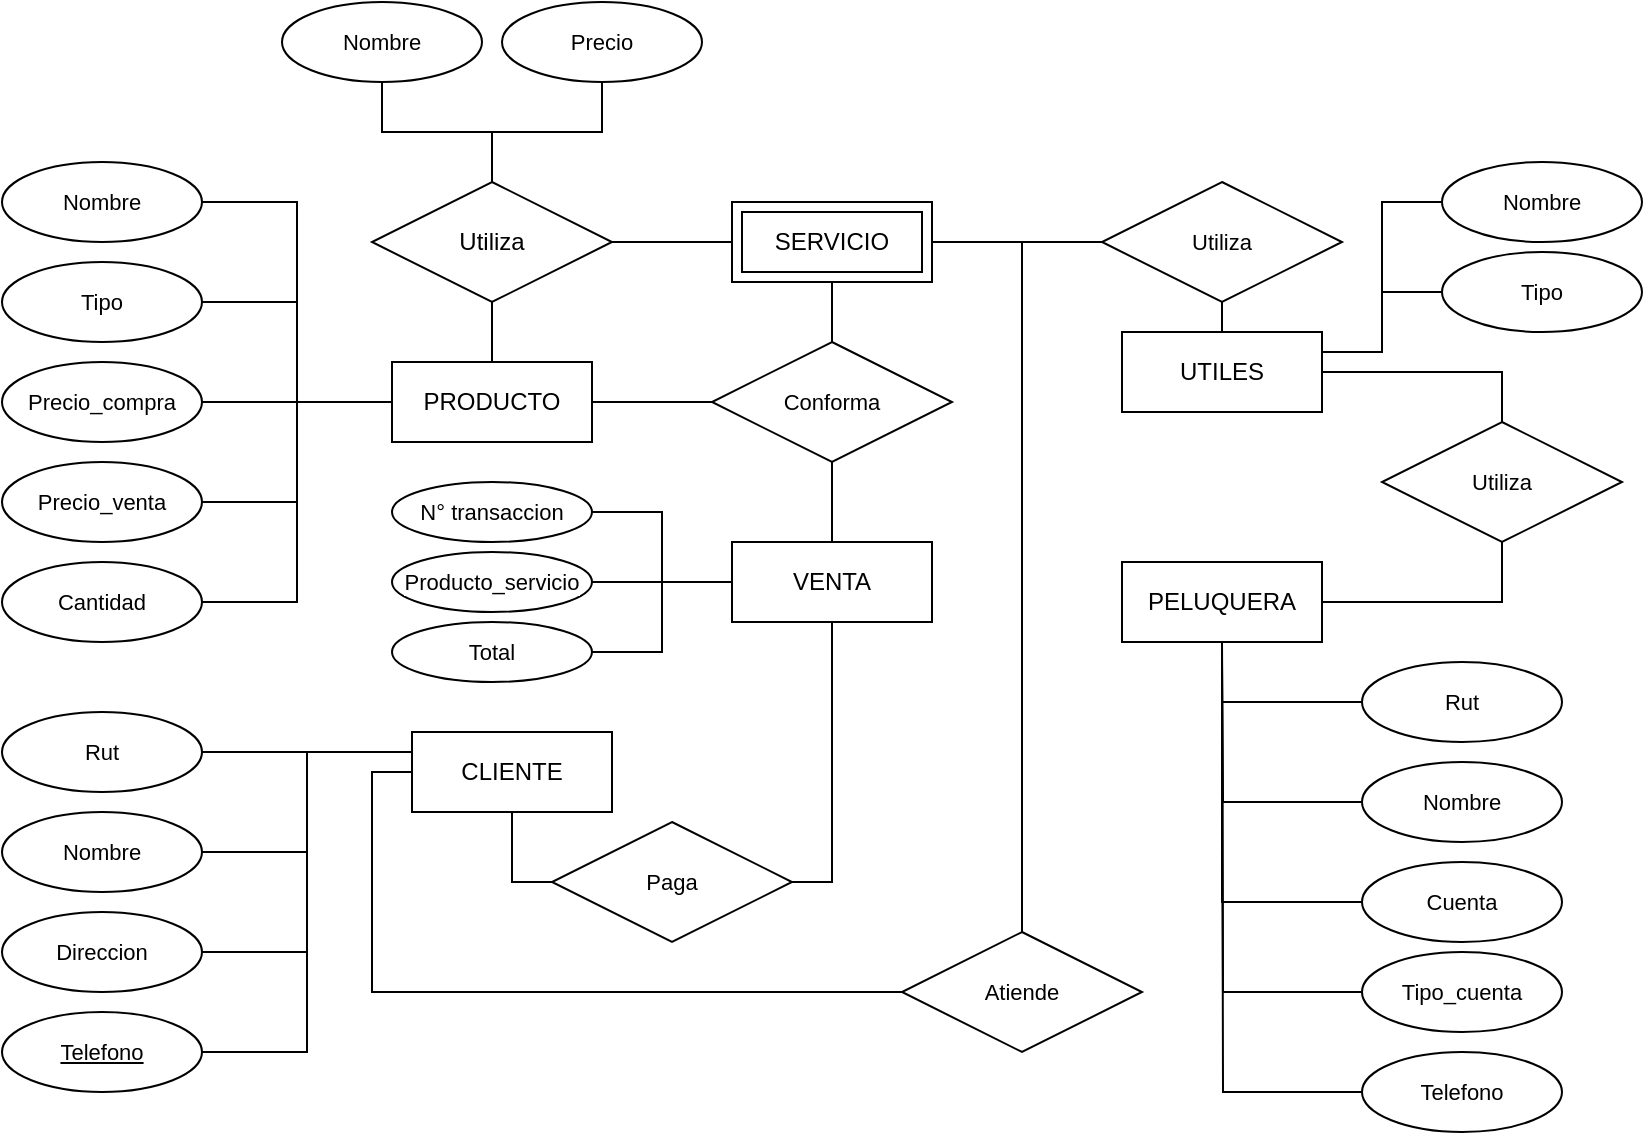 <mxfile version="26.2.12">
  <diagram id="R2lEEEUBdFMjLlhIrx00" name="Page-1">
    <mxGraphModel dx="870" dy="478" grid="1" gridSize="10" guides="1" tooltips="1" connect="1" arrows="1" fold="1" page="1" pageScale="1" pageWidth="850" pageHeight="1100" math="0" shadow="0" extFonts="Permanent Marker^https://fonts.googleapis.com/css?family=Permanent+Marker">
      <root>
        <mxCell id="0" />
        <mxCell id="1" parent="0" />
        <mxCell id="W7bKbw9hJaZCdWT7t-Br-3" value="PRODUCTO" style="whiteSpace=wrap;html=1;align=center;" vertex="1" parent="1">
          <mxGeometry x="195" y="220" width="100" height="40" as="geometry" />
        </mxCell>
        <mxCell id="W7bKbw9hJaZCdWT7t-Br-32" style="edgeStyle=orthogonalEdgeStyle;shape=connector;rounded=0;orthogonalLoop=1;jettySize=auto;html=1;exitX=0.5;exitY=1;exitDx=0;exitDy=0;entryX=0;entryY=0.5;entryDx=0;entryDy=0;strokeColor=default;align=center;verticalAlign=middle;fontFamily=Helvetica;fontSize=11;fontColor=default;labelBackgroundColor=default;startFill=0;endArrow=none;" edge="1" parent="1" source="W7bKbw9hJaZCdWT7t-Br-4" target="W7bKbw9hJaZCdWT7t-Br-30">
          <mxGeometry relative="1" as="geometry" />
        </mxCell>
        <mxCell id="W7bKbw9hJaZCdWT7t-Br-4" value="CLIENTE" style="whiteSpace=wrap;html=1;align=center;" vertex="1" parent="1">
          <mxGeometry x="205" y="405" width="100" height="40" as="geometry" />
        </mxCell>
        <mxCell id="W7bKbw9hJaZCdWT7t-Br-5" value="VENTA" style="whiteSpace=wrap;html=1;align=center;" vertex="1" parent="1">
          <mxGeometry x="365" y="310" width="100" height="40" as="geometry" />
        </mxCell>
        <mxCell id="W7bKbw9hJaZCdWT7t-Br-7" value="UTILES" style="whiteSpace=wrap;html=1;align=center;" vertex="1" parent="1">
          <mxGeometry x="560" y="205" width="100" height="40" as="geometry" />
        </mxCell>
        <mxCell id="W7bKbw9hJaZCdWT7t-Br-8" value="PELUQUERA" style="whiteSpace=wrap;html=1;align=center;" vertex="1" parent="1">
          <mxGeometry x="560" y="320" width="100" height="40" as="geometry" />
        </mxCell>
        <mxCell id="W7bKbw9hJaZCdWT7t-Br-36" style="edgeStyle=orthogonalEdgeStyle;shape=connector;rounded=0;orthogonalLoop=1;jettySize=auto;html=1;exitX=1;exitY=0.5;exitDx=0;exitDy=0;entryX=0;entryY=0.5;entryDx=0;entryDy=0;strokeColor=default;align=center;verticalAlign=middle;fontFamily=Helvetica;fontSize=11;fontColor=default;labelBackgroundColor=default;startFill=0;endArrow=none;" edge="1" parent="1" source="W7bKbw9hJaZCdWT7t-Br-9" target="W7bKbw9hJaZCdWT7t-Br-34">
          <mxGeometry relative="1" as="geometry" />
        </mxCell>
        <mxCell id="W7bKbw9hJaZCdWT7t-Br-9" value="SERVICIO" style="shape=ext;margin=3;double=1;whiteSpace=wrap;html=1;align=center;" vertex="1" parent="1">
          <mxGeometry x="365" y="140" width="100" height="40" as="geometry" />
        </mxCell>
        <mxCell id="W7bKbw9hJaZCdWT7t-Br-11" style="edgeStyle=orthogonalEdgeStyle;rounded=0;orthogonalLoop=1;jettySize=auto;html=1;exitX=0.5;exitY=1;exitDx=0;exitDy=0;entryX=0.5;entryY=0;entryDx=0;entryDy=0;strokeColor=default;endArrow=none;startFill=0;" edge="1" parent="1" source="W7bKbw9hJaZCdWT7t-Br-10" target="W7bKbw9hJaZCdWT7t-Br-3">
          <mxGeometry relative="1" as="geometry" />
        </mxCell>
        <mxCell id="W7bKbw9hJaZCdWT7t-Br-12" style="edgeStyle=orthogonalEdgeStyle;shape=connector;rounded=0;orthogonalLoop=1;jettySize=auto;html=1;exitX=1;exitY=0.5;exitDx=0;exitDy=0;entryX=0;entryY=0.5;entryDx=0;entryDy=0;strokeColor=default;align=center;verticalAlign=middle;fontFamily=Helvetica;fontSize=11;fontColor=default;labelBackgroundColor=default;startFill=0;endArrow=none;" edge="1" parent="1" source="W7bKbw9hJaZCdWT7t-Br-10" target="W7bKbw9hJaZCdWT7t-Br-9">
          <mxGeometry relative="1" as="geometry" />
        </mxCell>
        <mxCell id="W7bKbw9hJaZCdWT7t-Br-10" value="Utiliza" style="shape=rhombus;perimeter=rhombusPerimeter;whiteSpace=wrap;html=1;align=center;fillStyle=auto;perimeterSpacing=0;strokeWidth=1;rounded=0;shadow=0;gradientColor=none;fillColor=none;" vertex="1" parent="1">
          <mxGeometry x="185" y="130" width="120" height="60" as="geometry" />
        </mxCell>
        <mxCell id="W7bKbw9hJaZCdWT7t-Br-21" style="edgeStyle=orthogonalEdgeStyle;shape=connector;rounded=0;orthogonalLoop=1;jettySize=auto;html=1;exitX=1;exitY=0.5;exitDx=0;exitDy=0;entryX=0;entryY=0.5;entryDx=0;entryDy=0;strokeColor=default;align=center;verticalAlign=middle;fontFamily=Helvetica;fontSize=11;fontColor=default;labelBackgroundColor=default;startFill=0;endArrow=none;" edge="1" parent="1" source="W7bKbw9hJaZCdWT7t-Br-13" target="W7bKbw9hJaZCdWT7t-Br-3">
          <mxGeometry relative="1" as="geometry" />
        </mxCell>
        <mxCell id="W7bKbw9hJaZCdWT7t-Br-13" value="Tipo" style="ellipse;whiteSpace=wrap;html=1;align=center;fontFamily=Helvetica;fontSize=11;fontColor=default;labelBackgroundColor=default;" vertex="1" parent="1">
          <mxGeometry y="170" width="100" height="40" as="geometry" />
        </mxCell>
        <mxCell id="W7bKbw9hJaZCdWT7t-Br-19" style="edgeStyle=orthogonalEdgeStyle;shape=connector;rounded=0;orthogonalLoop=1;jettySize=auto;html=1;exitX=1;exitY=0.5;exitDx=0;exitDy=0;entryX=0;entryY=0.5;entryDx=0;entryDy=0;strokeColor=default;align=center;verticalAlign=middle;fontFamily=Helvetica;fontSize=11;fontColor=default;labelBackgroundColor=default;startFill=0;endArrow=none;" edge="1" parent="1" source="W7bKbw9hJaZCdWT7t-Br-14" target="W7bKbw9hJaZCdWT7t-Br-3">
          <mxGeometry relative="1" as="geometry" />
        </mxCell>
        <mxCell id="W7bKbw9hJaZCdWT7t-Br-14" value="Nombre" style="ellipse;whiteSpace=wrap;html=1;align=center;fontFamily=Helvetica;fontSize=11;fontColor=default;labelBackgroundColor=default;" vertex="1" parent="1">
          <mxGeometry y="120" width="100" height="40" as="geometry" />
        </mxCell>
        <mxCell id="W7bKbw9hJaZCdWT7t-Br-16" style="edgeStyle=orthogonalEdgeStyle;shape=connector;rounded=0;orthogonalLoop=1;jettySize=auto;html=1;exitX=0.5;exitY=1;exitDx=0;exitDy=0;strokeColor=default;align=center;verticalAlign=middle;fontFamily=Helvetica;fontSize=11;fontColor=default;labelBackgroundColor=default;startFill=0;endArrow=none;" edge="1" parent="1" source="W7bKbw9hJaZCdWT7t-Br-13" target="W7bKbw9hJaZCdWT7t-Br-13">
          <mxGeometry relative="1" as="geometry" />
        </mxCell>
        <mxCell id="W7bKbw9hJaZCdWT7t-Br-22" style="edgeStyle=orthogonalEdgeStyle;shape=connector;rounded=0;orthogonalLoop=1;jettySize=auto;html=1;exitX=1;exitY=0.5;exitDx=0;exitDy=0;entryX=0;entryY=0.5;entryDx=0;entryDy=0;strokeColor=default;align=center;verticalAlign=middle;fontFamily=Helvetica;fontSize=11;fontColor=default;labelBackgroundColor=default;startFill=0;endArrow=none;" edge="1" parent="1" source="W7bKbw9hJaZCdWT7t-Br-17" target="W7bKbw9hJaZCdWT7t-Br-3">
          <mxGeometry relative="1" as="geometry" />
        </mxCell>
        <mxCell id="W7bKbw9hJaZCdWT7t-Br-17" value="Precio_compra" style="ellipse;whiteSpace=wrap;html=1;align=center;fontFamily=Helvetica;fontSize=11;fontColor=default;labelBackgroundColor=default;" vertex="1" parent="1">
          <mxGeometry y="220" width="100" height="40" as="geometry" />
        </mxCell>
        <mxCell id="W7bKbw9hJaZCdWT7t-Br-24" style="edgeStyle=orthogonalEdgeStyle;shape=connector;rounded=0;orthogonalLoop=1;jettySize=auto;html=1;exitX=1;exitY=0.5;exitDx=0;exitDy=0;entryX=0;entryY=0.5;entryDx=0;entryDy=0;strokeColor=default;align=center;verticalAlign=middle;fontFamily=Helvetica;fontSize=11;fontColor=default;labelBackgroundColor=default;startFill=0;endArrow=none;" edge="1" parent="1" source="W7bKbw9hJaZCdWT7t-Br-18" target="W7bKbw9hJaZCdWT7t-Br-3">
          <mxGeometry relative="1" as="geometry" />
        </mxCell>
        <mxCell id="W7bKbw9hJaZCdWT7t-Br-18" value="Precio_venta" style="ellipse;whiteSpace=wrap;html=1;align=center;fontFamily=Helvetica;fontSize=11;fontColor=default;labelBackgroundColor=default;" vertex="1" parent="1">
          <mxGeometry y="270" width="100" height="40" as="geometry" />
        </mxCell>
        <mxCell id="W7bKbw9hJaZCdWT7t-Br-26" style="edgeStyle=orthogonalEdgeStyle;shape=connector;rounded=0;orthogonalLoop=1;jettySize=auto;html=1;exitX=0.5;exitY=0;exitDx=0;exitDy=0;entryX=1;entryY=0.5;entryDx=0;entryDy=0;strokeColor=default;align=center;verticalAlign=middle;fontFamily=Helvetica;fontSize=11;fontColor=default;labelBackgroundColor=default;startFill=0;endArrow=none;" edge="1" parent="1" source="W7bKbw9hJaZCdWT7t-Br-25" target="W7bKbw9hJaZCdWT7t-Br-7">
          <mxGeometry relative="1" as="geometry" />
        </mxCell>
        <mxCell id="W7bKbw9hJaZCdWT7t-Br-27" style="edgeStyle=orthogonalEdgeStyle;shape=connector;rounded=0;orthogonalLoop=1;jettySize=auto;html=1;exitX=0.5;exitY=1;exitDx=0;exitDy=0;entryX=1;entryY=0.5;entryDx=0;entryDy=0;strokeColor=default;align=center;verticalAlign=middle;fontFamily=Helvetica;fontSize=11;fontColor=default;labelBackgroundColor=default;startFill=0;endArrow=none;" edge="1" parent="1" source="W7bKbw9hJaZCdWT7t-Br-25" target="W7bKbw9hJaZCdWT7t-Br-8">
          <mxGeometry relative="1" as="geometry" />
        </mxCell>
        <mxCell id="W7bKbw9hJaZCdWT7t-Br-25" value="Utiliza" style="shape=rhombus;perimeter=rhombusPerimeter;whiteSpace=wrap;html=1;align=center;fontFamily=Helvetica;fontSize=11;fontColor=default;labelBackgroundColor=default;" vertex="1" parent="1">
          <mxGeometry x="690" y="250" width="120" height="60" as="geometry" />
        </mxCell>
        <mxCell id="W7bKbw9hJaZCdWT7t-Br-29" style="edgeStyle=orthogonalEdgeStyle;shape=connector;rounded=0;orthogonalLoop=1;jettySize=auto;html=1;exitX=0;exitY=0.5;exitDx=0;exitDy=0;entryX=0;entryY=0.5;entryDx=0;entryDy=0;strokeColor=default;align=center;verticalAlign=middle;fontFamily=Helvetica;fontSize=11;fontColor=default;labelBackgroundColor=default;startFill=0;endArrow=none;" edge="1" parent="1" source="W7bKbw9hJaZCdWT7t-Br-28" target="W7bKbw9hJaZCdWT7t-Br-4">
          <mxGeometry relative="1" as="geometry" />
        </mxCell>
        <mxCell id="W7bKbw9hJaZCdWT7t-Br-37" style="edgeStyle=orthogonalEdgeStyle;shape=connector;rounded=0;orthogonalLoop=1;jettySize=auto;html=1;exitX=0.5;exitY=0;exitDx=0;exitDy=0;strokeColor=default;align=center;verticalAlign=middle;fontFamily=Helvetica;fontSize=11;fontColor=default;labelBackgroundColor=default;startFill=0;endArrow=none;" edge="1" parent="1" source="W7bKbw9hJaZCdWT7t-Br-28">
          <mxGeometry relative="1" as="geometry">
            <mxPoint x="510" y="160" as="targetPoint" />
            <Array as="points">
              <mxPoint x="510" y="160" />
            </Array>
          </mxGeometry>
        </mxCell>
        <mxCell id="W7bKbw9hJaZCdWT7t-Br-28" value="Atiende" style="shape=rhombus;perimeter=rhombusPerimeter;whiteSpace=wrap;html=1;align=center;fontFamily=Helvetica;fontSize=11;fontColor=default;labelBackgroundColor=default;" vertex="1" parent="1">
          <mxGeometry x="450" y="505" width="120" height="60" as="geometry" />
        </mxCell>
        <mxCell id="W7bKbw9hJaZCdWT7t-Br-33" style="edgeStyle=orthogonalEdgeStyle;shape=connector;rounded=0;orthogonalLoop=1;jettySize=auto;html=1;exitX=1;exitY=0.5;exitDx=0;exitDy=0;entryX=0.5;entryY=1;entryDx=0;entryDy=0;strokeColor=default;align=center;verticalAlign=middle;fontFamily=Helvetica;fontSize=11;fontColor=default;labelBackgroundColor=default;startFill=0;endArrow=none;" edge="1" parent="1" source="W7bKbw9hJaZCdWT7t-Br-30" target="W7bKbw9hJaZCdWT7t-Br-5">
          <mxGeometry relative="1" as="geometry" />
        </mxCell>
        <mxCell id="W7bKbw9hJaZCdWT7t-Br-30" value="Paga" style="shape=rhombus;perimeter=rhombusPerimeter;whiteSpace=wrap;html=1;align=center;fontFamily=Helvetica;fontSize=11;fontColor=default;labelBackgroundColor=default;" vertex="1" parent="1">
          <mxGeometry x="275" y="450" width="120" height="60" as="geometry" />
        </mxCell>
        <mxCell id="W7bKbw9hJaZCdWT7t-Br-35" style="edgeStyle=orthogonalEdgeStyle;shape=connector;rounded=0;orthogonalLoop=1;jettySize=auto;html=1;exitX=0.5;exitY=1;exitDx=0;exitDy=0;entryX=0.5;entryY=0;entryDx=0;entryDy=0;strokeColor=default;align=center;verticalAlign=middle;fontFamily=Helvetica;fontSize=11;fontColor=default;labelBackgroundColor=default;startFill=0;endArrow=none;" edge="1" parent="1" source="W7bKbw9hJaZCdWT7t-Br-34" target="W7bKbw9hJaZCdWT7t-Br-7">
          <mxGeometry relative="1" as="geometry" />
        </mxCell>
        <mxCell id="W7bKbw9hJaZCdWT7t-Br-34" value="Utiliza" style="shape=rhombus;perimeter=rhombusPerimeter;whiteSpace=wrap;html=1;align=center;fontFamily=Helvetica;fontSize=11;fontColor=default;labelBackgroundColor=default;" vertex="1" parent="1">
          <mxGeometry x="550" y="130" width="120" height="60" as="geometry" />
        </mxCell>
        <mxCell id="W7bKbw9hJaZCdWT7t-Br-39" value="" style="edgeStyle=orthogonalEdgeStyle;shape=connector;rounded=0;orthogonalLoop=1;jettySize=auto;html=1;strokeColor=default;align=center;verticalAlign=middle;fontFamily=Helvetica;fontSize=11;fontColor=default;labelBackgroundColor=default;startFill=0;endArrow=none;" edge="1" parent="1" source="W7bKbw9hJaZCdWT7t-Br-38" target="W7bKbw9hJaZCdWT7t-Br-5">
          <mxGeometry relative="1" as="geometry" />
        </mxCell>
        <mxCell id="W7bKbw9hJaZCdWT7t-Br-40" style="edgeStyle=orthogonalEdgeStyle;shape=connector;rounded=0;orthogonalLoop=1;jettySize=auto;html=1;exitX=0;exitY=0.5;exitDx=0;exitDy=0;entryX=1;entryY=0.5;entryDx=0;entryDy=0;strokeColor=default;align=center;verticalAlign=middle;fontFamily=Helvetica;fontSize=11;fontColor=default;labelBackgroundColor=default;startFill=0;endArrow=none;" edge="1" parent="1" source="W7bKbw9hJaZCdWT7t-Br-38" target="W7bKbw9hJaZCdWT7t-Br-3">
          <mxGeometry relative="1" as="geometry" />
        </mxCell>
        <mxCell id="W7bKbw9hJaZCdWT7t-Br-41" style="edgeStyle=orthogonalEdgeStyle;shape=connector;rounded=0;orthogonalLoop=1;jettySize=auto;html=1;exitX=0.5;exitY=0;exitDx=0;exitDy=0;entryX=0.5;entryY=1;entryDx=0;entryDy=0;strokeColor=default;align=center;verticalAlign=middle;fontFamily=Helvetica;fontSize=11;fontColor=default;labelBackgroundColor=default;startFill=0;endArrow=none;" edge="1" parent="1" source="W7bKbw9hJaZCdWT7t-Br-38" target="W7bKbw9hJaZCdWT7t-Br-9">
          <mxGeometry relative="1" as="geometry" />
        </mxCell>
        <mxCell id="W7bKbw9hJaZCdWT7t-Br-38" value="Conforma" style="shape=rhombus;perimeter=rhombusPerimeter;whiteSpace=wrap;html=1;align=center;fontFamily=Helvetica;fontSize=11;fontColor=default;labelBackgroundColor=default;" vertex="1" parent="1">
          <mxGeometry x="355" y="210" width="120" height="60" as="geometry" />
        </mxCell>
        <mxCell id="W7bKbw9hJaZCdWT7t-Br-44" style="edgeStyle=orthogonalEdgeStyle;shape=connector;rounded=0;orthogonalLoop=1;jettySize=auto;html=1;exitX=1;exitY=0.5;exitDx=0;exitDy=0;entryX=0;entryY=0.5;entryDx=0;entryDy=0;strokeColor=default;align=center;verticalAlign=middle;fontFamily=Helvetica;fontSize=11;fontColor=default;labelBackgroundColor=default;startFill=0;endArrow=none;" edge="1" parent="1" source="W7bKbw9hJaZCdWT7t-Br-42" target="W7bKbw9hJaZCdWT7t-Br-3">
          <mxGeometry relative="1" as="geometry" />
        </mxCell>
        <mxCell id="W7bKbw9hJaZCdWT7t-Br-42" value="Cantidad" style="ellipse;whiteSpace=wrap;html=1;align=center;fontStyle=0;fontFamily=Helvetica;fontSize=11;fontColor=default;labelBackgroundColor=default;" vertex="1" parent="1">
          <mxGeometry y="320" width="100" height="40" as="geometry" />
        </mxCell>
        <mxCell id="W7bKbw9hJaZCdWT7t-Br-50" style="edgeStyle=orthogonalEdgeStyle;shape=connector;rounded=0;orthogonalLoop=1;jettySize=auto;html=1;exitX=1;exitY=0.5;exitDx=0;exitDy=0;entryX=0;entryY=0.25;entryDx=0;entryDy=0;strokeColor=default;align=center;verticalAlign=middle;fontFamily=Helvetica;fontSize=11;fontColor=default;labelBackgroundColor=default;startFill=0;endArrow=none;" edge="1" parent="1" source="W7bKbw9hJaZCdWT7t-Br-45" target="W7bKbw9hJaZCdWT7t-Br-4">
          <mxGeometry relative="1" as="geometry" />
        </mxCell>
        <mxCell id="W7bKbw9hJaZCdWT7t-Br-45" value="Rut" style="ellipse;whiteSpace=wrap;html=1;align=center;fontFamily=Helvetica;fontSize=11;fontColor=default;labelBackgroundColor=default;" vertex="1" parent="1">
          <mxGeometry y="395" width="100" height="40" as="geometry" />
        </mxCell>
        <mxCell id="W7bKbw9hJaZCdWT7t-Br-46" style="edgeStyle=orthogonalEdgeStyle;shape=connector;rounded=0;orthogonalLoop=1;jettySize=auto;html=1;exitX=0.5;exitY=1;exitDx=0;exitDy=0;strokeColor=default;align=center;verticalAlign=middle;fontFamily=Helvetica;fontSize=11;fontColor=default;labelBackgroundColor=default;startFill=0;endArrow=none;" edge="1" parent="1" source="W7bKbw9hJaZCdWT7t-Br-45" target="W7bKbw9hJaZCdWT7t-Br-45">
          <mxGeometry relative="1" as="geometry" />
        </mxCell>
        <mxCell id="W7bKbw9hJaZCdWT7t-Br-51" style="edgeStyle=orthogonalEdgeStyle;shape=connector;rounded=0;orthogonalLoop=1;jettySize=auto;html=1;exitX=1;exitY=0.5;exitDx=0;exitDy=0;strokeColor=default;align=center;verticalAlign=middle;fontFamily=Helvetica;fontSize=11;fontColor=default;labelBackgroundColor=default;startFill=0;endArrow=none;entryX=0;entryY=0.25;entryDx=0;entryDy=0;" edge="1" parent="1" source="W7bKbw9hJaZCdWT7t-Br-47" target="W7bKbw9hJaZCdWT7t-Br-4">
          <mxGeometry relative="1" as="geometry">
            <mxPoint x="155" y="460" as="targetPoint" />
          </mxGeometry>
        </mxCell>
        <mxCell id="W7bKbw9hJaZCdWT7t-Br-47" value="Nombre" style="ellipse;whiteSpace=wrap;html=1;align=center;fontFamily=Helvetica;fontSize=11;fontColor=default;labelBackgroundColor=default;" vertex="1" parent="1">
          <mxGeometry y="445" width="100" height="40" as="geometry" />
        </mxCell>
        <mxCell id="W7bKbw9hJaZCdWT7t-Br-52" style="edgeStyle=orthogonalEdgeStyle;shape=connector;rounded=0;orthogonalLoop=1;jettySize=auto;html=1;exitX=1;exitY=0.5;exitDx=0;exitDy=0;strokeColor=default;align=center;verticalAlign=middle;fontFamily=Helvetica;fontSize=11;fontColor=default;labelBackgroundColor=default;startFill=0;endArrow=none;entryX=0;entryY=0.25;entryDx=0;entryDy=0;" edge="1" parent="1" source="W7bKbw9hJaZCdWT7t-Br-48" target="W7bKbw9hJaZCdWT7t-Br-4">
          <mxGeometry relative="1" as="geometry">
            <mxPoint x="145" y="520.0" as="targetPoint" />
          </mxGeometry>
        </mxCell>
        <mxCell id="W7bKbw9hJaZCdWT7t-Br-48" value="Direccion" style="ellipse;whiteSpace=wrap;html=1;align=center;fontFamily=Helvetica;fontSize=11;fontColor=default;labelBackgroundColor=default;" vertex="1" parent="1">
          <mxGeometry y="495" width="100" height="40" as="geometry" />
        </mxCell>
        <mxCell id="W7bKbw9hJaZCdWT7t-Br-53" style="edgeStyle=orthogonalEdgeStyle;shape=connector;rounded=0;orthogonalLoop=1;jettySize=auto;html=1;exitX=1;exitY=0.5;exitDx=0;exitDy=0;entryX=0;entryY=0.25;entryDx=0;entryDy=0;strokeColor=default;align=center;verticalAlign=middle;fontFamily=Helvetica;fontSize=11;fontColor=default;labelBackgroundColor=default;startFill=0;endArrow=none;" edge="1" parent="1" source="W7bKbw9hJaZCdWT7t-Br-49" target="W7bKbw9hJaZCdWT7t-Br-4">
          <mxGeometry relative="1" as="geometry" />
        </mxCell>
        <mxCell id="W7bKbw9hJaZCdWT7t-Br-49" value="Telefono" style="ellipse;whiteSpace=wrap;html=1;align=center;fontStyle=4;fontFamily=Helvetica;fontSize=11;fontColor=default;labelBackgroundColor=default;" vertex="1" parent="1">
          <mxGeometry y="545" width="100" height="40" as="geometry" />
        </mxCell>
        <mxCell id="W7bKbw9hJaZCdWT7t-Br-63" style="edgeStyle=orthogonalEdgeStyle;shape=connector;rounded=0;orthogonalLoop=1;jettySize=auto;html=1;exitX=1;exitY=0.5;exitDx=0;exitDy=0;entryX=0;entryY=0.5;entryDx=0;entryDy=0;strokeColor=default;align=center;verticalAlign=middle;fontFamily=Helvetica;fontSize=11;fontColor=default;labelBackgroundColor=default;startFill=0;endArrow=none;" edge="1" parent="1" source="W7bKbw9hJaZCdWT7t-Br-54" target="W7bKbw9hJaZCdWT7t-Br-5">
          <mxGeometry relative="1" as="geometry" />
        </mxCell>
        <mxCell id="W7bKbw9hJaZCdWT7t-Br-54" value="N° transaccion" style="ellipse;whiteSpace=wrap;html=1;align=center;fontFamily=Helvetica;fontSize=11;fontColor=default;labelBackgroundColor=default;" vertex="1" parent="1">
          <mxGeometry x="195" y="280" width="100" height="30" as="geometry" />
        </mxCell>
        <mxCell id="W7bKbw9hJaZCdWT7t-Br-65" style="edgeStyle=orthogonalEdgeStyle;shape=connector;rounded=0;orthogonalLoop=1;jettySize=auto;html=1;exitX=1;exitY=0.5;exitDx=0;exitDy=0;entryX=0;entryY=0.5;entryDx=0;entryDy=0;strokeColor=default;align=center;verticalAlign=middle;fontFamily=Helvetica;fontSize=11;fontColor=default;labelBackgroundColor=default;startFill=0;endArrow=none;" edge="1" parent="1" source="W7bKbw9hJaZCdWT7t-Br-60" target="W7bKbw9hJaZCdWT7t-Br-5">
          <mxGeometry relative="1" as="geometry" />
        </mxCell>
        <mxCell id="W7bKbw9hJaZCdWT7t-Br-60" value="Producto_servicio" style="ellipse;whiteSpace=wrap;html=1;align=center;fontFamily=Helvetica;fontSize=11;fontColor=default;labelBackgroundColor=default;" vertex="1" parent="1">
          <mxGeometry x="195" y="315" width="100" height="30" as="geometry" />
        </mxCell>
        <mxCell id="W7bKbw9hJaZCdWT7t-Br-66" style="edgeStyle=orthogonalEdgeStyle;shape=connector;rounded=0;orthogonalLoop=1;jettySize=auto;html=1;exitX=1;exitY=0.5;exitDx=0;exitDy=0;strokeColor=default;align=center;verticalAlign=middle;fontFamily=Helvetica;fontSize=11;fontColor=default;labelBackgroundColor=default;startFill=0;endArrow=none;entryX=0;entryY=0.5;entryDx=0;entryDy=0;" edge="1" parent="1" source="W7bKbw9hJaZCdWT7t-Br-62" target="W7bKbw9hJaZCdWT7t-Br-5">
          <mxGeometry relative="1" as="geometry">
            <mxPoint x="350" y="360" as="targetPoint" />
          </mxGeometry>
        </mxCell>
        <mxCell id="W7bKbw9hJaZCdWT7t-Br-62" value="Total" style="ellipse;whiteSpace=wrap;html=1;align=center;fontFamily=Helvetica;fontSize=11;fontColor=default;labelBackgroundColor=default;" vertex="1" parent="1">
          <mxGeometry x="195" y="350" width="100" height="30" as="geometry" />
        </mxCell>
        <mxCell id="W7bKbw9hJaZCdWT7t-Br-73" style="edgeStyle=orthogonalEdgeStyle;shape=connector;rounded=0;orthogonalLoop=1;jettySize=auto;html=1;exitX=0;exitY=0.5;exitDx=0;exitDy=0;entryX=0.5;entryY=1;entryDx=0;entryDy=0;strokeColor=default;align=center;verticalAlign=middle;fontFamily=Helvetica;fontSize=11;fontColor=default;labelBackgroundColor=default;startFill=0;endArrow=none;" edge="1" parent="1" source="W7bKbw9hJaZCdWT7t-Br-68" target="W7bKbw9hJaZCdWT7t-Br-8">
          <mxGeometry relative="1" as="geometry" />
        </mxCell>
        <mxCell id="W7bKbw9hJaZCdWT7t-Br-68" value="Rut" style="ellipse;whiteSpace=wrap;html=1;align=center;fontStyle=0;fontFamily=Helvetica;fontSize=11;fontColor=default;labelBackgroundColor=default;" vertex="1" parent="1">
          <mxGeometry x="680" y="370" width="100" height="40" as="geometry" />
        </mxCell>
        <mxCell id="W7bKbw9hJaZCdWT7t-Br-74" style="edgeStyle=orthogonalEdgeStyle;shape=connector;rounded=0;orthogonalLoop=1;jettySize=auto;html=1;exitX=0;exitY=0.5;exitDx=0;exitDy=0;strokeColor=default;align=center;verticalAlign=middle;fontFamily=Helvetica;fontSize=11;fontColor=default;labelBackgroundColor=default;startFill=0;endArrow=none;" edge="1" parent="1" source="W7bKbw9hJaZCdWT7t-Br-69">
          <mxGeometry relative="1" as="geometry">
            <mxPoint x="610" y="370" as="targetPoint" />
          </mxGeometry>
        </mxCell>
        <mxCell id="W7bKbw9hJaZCdWT7t-Br-69" value="Nombre" style="ellipse;whiteSpace=wrap;html=1;align=center;fontStyle=0;fontFamily=Helvetica;fontSize=11;fontColor=default;labelBackgroundColor=default;" vertex="1" parent="1">
          <mxGeometry x="680" y="420" width="100" height="40" as="geometry" />
        </mxCell>
        <mxCell id="W7bKbw9hJaZCdWT7t-Br-75" style="edgeStyle=orthogonalEdgeStyle;shape=connector;rounded=0;orthogonalLoop=1;jettySize=auto;html=1;exitX=0;exitY=0.5;exitDx=0;exitDy=0;entryX=0.5;entryY=1;entryDx=0;entryDy=0;strokeColor=default;align=center;verticalAlign=middle;fontFamily=Helvetica;fontSize=11;fontColor=default;labelBackgroundColor=default;startFill=0;endArrow=none;" edge="1" parent="1" source="W7bKbw9hJaZCdWT7t-Br-70" target="W7bKbw9hJaZCdWT7t-Br-8">
          <mxGeometry relative="1" as="geometry" />
        </mxCell>
        <mxCell id="W7bKbw9hJaZCdWT7t-Br-70" value="Cuenta" style="ellipse;whiteSpace=wrap;html=1;align=center;fontStyle=0;fontFamily=Helvetica;fontSize=11;fontColor=default;labelBackgroundColor=default;" vertex="1" parent="1">
          <mxGeometry x="680" y="470" width="100" height="40" as="geometry" />
        </mxCell>
        <mxCell id="W7bKbw9hJaZCdWT7t-Br-76" style="edgeStyle=orthogonalEdgeStyle;shape=connector;rounded=0;orthogonalLoop=1;jettySize=auto;html=1;exitX=0;exitY=0.5;exitDx=0;exitDy=0;strokeColor=default;align=center;verticalAlign=middle;fontFamily=Helvetica;fontSize=11;fontColor=default;labelBackgroundColor=default;startFill=0;endArrow=none;" edge="1" parent="1" source="W7bKbw9hJaZCdWT7t-Br-71">
          <mxGeometry relative="1" as="geometry">
            <mxPoint x="610" y="360" as="targetPoint" />
          </mxGeometry>
        </mxCell>
        <mxCell id="W7bKbw9hJaZCdWT7t-Br-71" value="Tipo_cuenta" style="ellipse;whiteSpace=wrap;html=1;align=center;fontStyle=0;fontFamily=Helvetica;fontSize=11;fontColor=default;labelBackgroundColor=default;" vertex="1" parent="1">
          <mxGeometry x="680" y="515" width="100" height="40" as="geometry" />
        </mxCell>
        <mxCell id="W7bKbw9hJaZCdWT7t-Br-77" style="edgeStyle=orthogonalEdgeStyle;shape=connector;rounded=0;orthogonalLoop=1;jettySize=auto;html=1;exitX=0;exitY=0.5;exitDx=0;exitDy=0;strokeColor=default;align=center;verticalAlign=middle;fontFamily=Helvetica;fontSize=11;fontColor=default;labelBackgroundColor=default;startFill=0;endArrow=none;" edge="1" parent="1" source="W7bKbw9hJaZCdWT7t-Br-72">
          <mxGeometry relative="1" as="geometry">
            <mxPoint x="610" y="360" as="targetPoint" />
          </mxGeometry>
        </mxCell>
        <mxCell id="W7bKbw9hJaZCdWT7t-Br-72" value="Telefono" style="ellipse;whiteSpace=wrap;html=1;align=center;fontStyle=0;fontFamily=Helvetica;fontSize=11;fontColor=default;labelBackgroundColor=default;" vertex="1" parent="1">
          <mxGeometry x="680" y="565" width="100" height="40" as="geometry" />
        </mxCell>
        <mxCell id="W7bKbw9hJaZCdWT7t-Br-82" style="edgeStyle=orthogonalEdgeStyle;shape=connector;rounded=0;orthogonalLoop=1;jettySize=auto;html=1;exitX=0;exitY=0.5;exitDx=0;exitDy=0;entryX=1;entryY=0.25;entryDx=0;entryDy=0;strokeColor=default;align=center;verticalAlign=middle;fontFamily=Helvetica;fontSize=11;fontColor=default;labelBackgroundColor=default;startFill=0;endArrow=none;" edge="1" parent="1" source="W7bKbw9hJaZCdWT7t-Br-81" target="W7bKbw9hJaZCdWT7t-Br-7">
          <mxGeometry relative="1" as="geometry" />
        </mxCell>
        <mxCell id="W7bKbw9hJaZCdWT7t-Br-81" value="Nombre" style="ellipse;whiteSpace=wrap;html=1;align=center;fontStyle=0;fontFamily=Helvetica;fontSize=11;fontColor=default;labelBackgroundColor=default;" vertex="1" parent="1">
          <mxGeometry x="720" y="120" width="100" height="40" as="geometry" />
        </mxCell>
        <mxCell id="W7bKbw9hJaZCdWT7t-Br-85" style="edgeStyle=orthogonalEdgeStyle;shape=connector;rounded=0;orthogonalLoop=1;jettySize=auto;html=1;exitX=0;exitY=0.5;exitDx=0;exitDy=0;entryX=1;entryY=0.25;entryDx=0;entryDy=0;strokeColor=default;align=center;verticalAlign=middle;fontFamily=Helvetica;fontSize=11;fontColor=default;labelBackgroundColor=default;startFill=0;endArrow=none;" edge="1" parent="1" source="W7bKbw9hJaZCdWT7t-Br-83" target="W7bKbw9hJaZCdWT7t-Br-7">
          <mxGeometry relative="1" as="geometry" />
        </mxCell>
        <mxCell id="W7bKbw9hJaZCdWT7t-Br-83" value="Tipo" style="ellipse;whiteSpace=wrap;html=1;align=center;fontFamily=Helvetica;fontSize=11;fontColor=default;labelBackgroundColor=default;" vertex="1" parent="1">
          <mxGeometry x="720" y="165" width="100" height="40" as="geometry" />
        </mxCell>
        <mxCell id="W7bKbw9hJaZCdWT7t-Br-89" value="" style="edgeStyle=orthogonalEdgeStyle;shape=connector;rounded=0;orthogonalLoop=1;jettySize=auto;html=1;strokeColor=default;align=center;verticalAlign=middle;fontFamily=Helvetica;fontSize=11;fontColor=default;labelBackgroundColor=default;startFill=0;endArrow=none;" edge="1" parent="1" source="W7bKbw9hJaZCdWT7t-Br-86" target="W7bKbw9hJaZCdWT7t-Br-10">
          <mxGeometry relative="1" as="geometry" />
        </mxCell>
        <mxCell id="W7bKbw9hJaZCdWT7t-Br-86" value="Nombre" style="ellipse;whiteSpace=wrap;html=1;align=center;fontStyle=0;fontFamily=Helvetica;fontSize=11;fontColor=default;labelBackgroundColor=default;" vertex="1" parent="1">
          <mxGeometry x="140" y="40" width="100" height="40" as="geometry" />
        </mxCell>
        <mxCell id="W7bKbw9hJaZCdWT7t-Br-88" value="" style="edgeStyle=orthogonalEdgeStyle;shape=connector;rounded=0;orthogonalLoop=1;jettySize=auto;html=1;strokeColor=default;align=center;verticalAlign=middle;fontFamily=Helvetica;fontSize=11;fontColor=default;labelBackgroundColor=default;startFill=0;endArrow=none;" edge="1" parent="1" source="W7bKbw9hJaZCdWT7t-Br-87" target="W7bKbw9hJaZCdWT7t-Br-10">
          <mxGeometry relative="1" as="geometry" />
        </mxCell>
        <mxCell id="W7bKbw9hJaZCdWT7t-Br-87" value="Precio" style="ellipse;whiteSpace=wrap;html=1;align=center;fontStyle=0;fontFamily=Helvetica;fontSize=11;fontColor=default;labelBackgroundColor=default;" vertex="1" parent="1">
          <mxGeometry x="250" y="40" width="100" height="40" as="geometry" />
        </mxCell>
      </root>
    </mxGraphModel>
  </diagram>
</mxfile>
